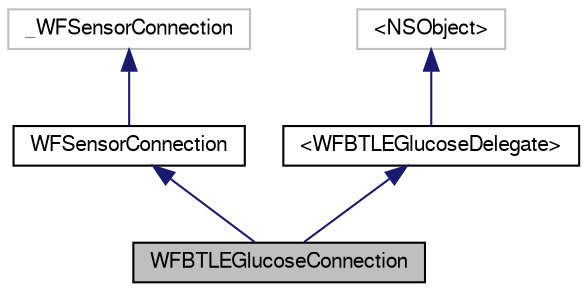 digraph "WFBTLEGlucoseConnection"
{
  edge [fontname="FreeSans",fontsize="10",labelfontname="FreeSans",labelfontsize="10"];
  node [fontname="FreeSans",fontsize="10",shape=record];
  Node1 [label="WFBTLEGlucoseConnection",height=0.2,width=0.4,color="black", fillcolor="grey75", style="filled", fontcolor="black"];
  Node2 -> Node1 [dir="back",color="midnightblue",fontsize="10",style="solid",fontname="FreeSans"];
  Node2 [label="WFSensorConnection",height=0.2,width=0.4,color="black", fillcolor="white", style="filled",URL="$interface_w_f_sensor_connection.html",tooltip="Represents the connection for an ANT sensor. "];
  Node3 -> Node2 [dir="back",color="midnightblue",fontsize="10",style="solid",fontname="FreeSans"];
  Node3 [label="_WFSensorConnection",height=0.2,width=0.4,color="grey75", fillcolor="white", style="filled"];
  Node4 -> Node1 [dir="back",color="midnightblue",fontsize="10",style="solid",fontname="FreeSans"];
  Node4 [label="\<WFBTLEGlucoseDelegate\>",height=0.2,width=0.4,color="black", fillcolor="white", style="filled",URL="$protocol_w_f_b_t_l_e_glucose_delegate-p.html",tooltip="Provides the interface for callback methods used by the WFBTLEGlucoseConnection. "];
  Node5 -> Node4 [dir="back",color="midnightblue",fontsize="10",style="solid",fontname="FreeSans"];
  Node5 [label="\<NSObject\>",height=0.2,width=0.4,color="grey75", fillcolor="white", style="filled"];
}
